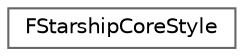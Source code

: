 digraph "Graphical Class Hierarchy"
{
 // INTERACTIVE_SVG=YES
 // LATEX_PDF_SIZE
  bgcolor="transparent";
  edge [fontname=Helvetica,fontsize=10,labelfontname=Helvetica,labelfontsize=10];
  node [fontname=Helvetica,fontsize=10,shape=box,height=0.2,width=0.4];
  rankdir="LR";
  Node0 [id="Node000000",label="FStarshipCoreStyle",height=0.2,width=0.4,color="grey40", fillcolor="white", style="filled",URL="$da/de7/classFStarshipCoreStyle.html",tooltip="Core slate style."];
}
